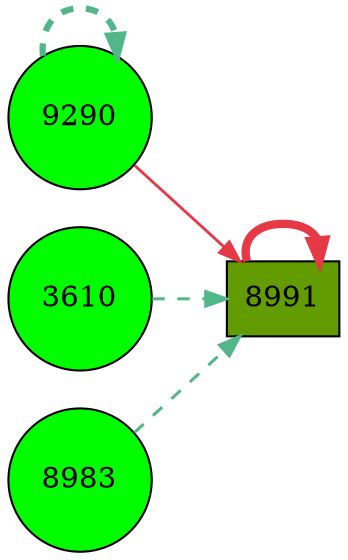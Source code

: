 digraph G{
rankdir=LR;
9290 [style=filled, shape=circle, fillcolor="#01fd00", label="9290"];
3610 [style=filled, shape=circle, fillcolor="#01fd00", label="3610"];
8983 [style=filled, shape=circle, fillcolor="#01fd00", label="8983"];
8991 [style=filled, shape=box, fillcolor="#629c00", label="8991"];
8991 -> 8991 [color="#e63946",penwidth=4.00];
9290 -> 8991 [color="#e63946",penwidth=1.36];
9290 -> 9290 [color="#52b788",style=dashed,penwidth=3.00];
3610 -> 8991 [color="#52b788",style=dashed,penwidth=1.45];
8983 -> 8991 [color="#52b788",style=dashed,penwidth=1.45];
}
